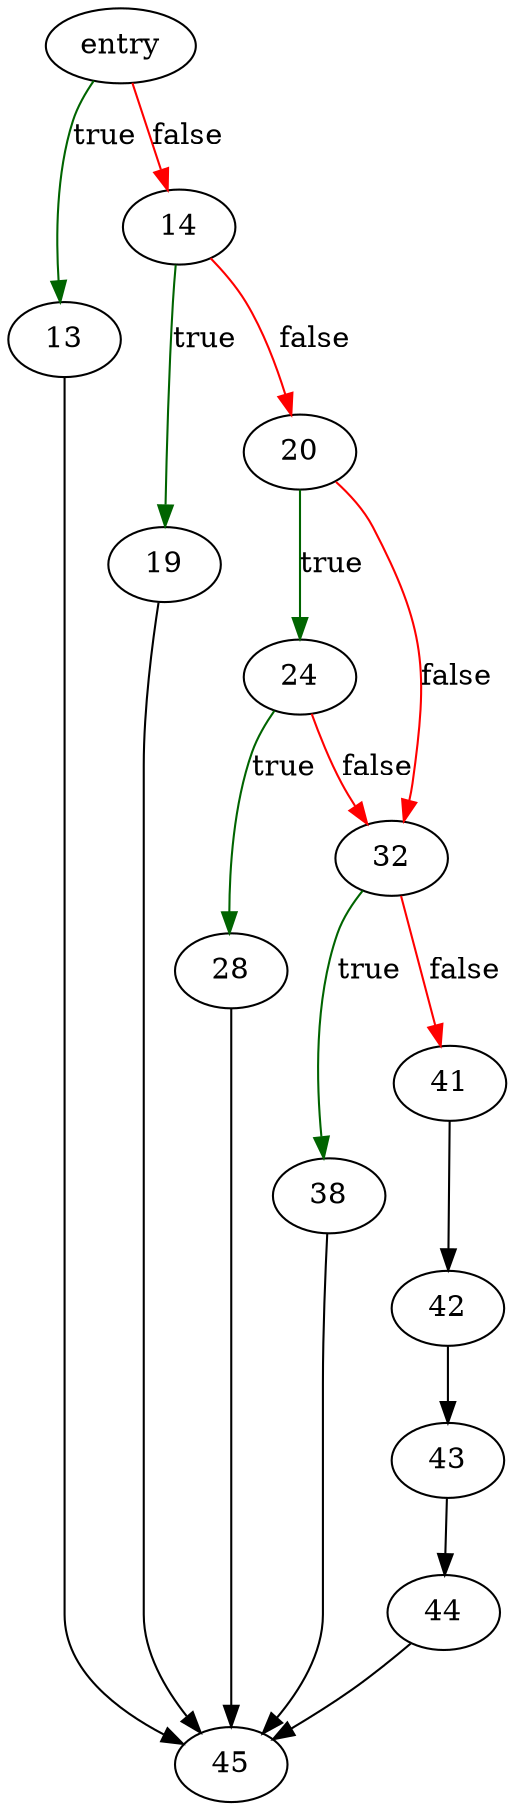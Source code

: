 digraph "parseDateOrTime" {
	// Node definitions.
	3 [label=entry];
	13;
	14;
	19;
	20;
	24;
	28;
	32;
	38;
	41;
	42;
	43;
	44;
	45;

	// Edge definitions.
	3 -> 13 [
		color=darkgreen
		label=true
	];
	3 -> 14 [
		color=red
		label=false
	];
	13 -> 45;
	14 -> 19 [
		color=darkgreen
		label=true
	];
	14 -> 20 [
		color=red
		label=false
	];
	19 -> 45;
	20 -> 24 [
		color=darkgreen
		label=true
	];
	20 -> 32 [
		color=red
		label=false
	];
	24 -> 28 [
		color=darkgreen
		label=true
	];
	24 -> 32 [
		color=red
		label=false
	];
	28 -> 45;
	32 -> 38 [
		color=darkgreen
		label=true
	];
	32 -> 41 [
		color=red
		label=false
	];
	38 -> 45;
	41 -> 42;
	42 -> 43;
	43 -> 44;
	44 -> 45;
}